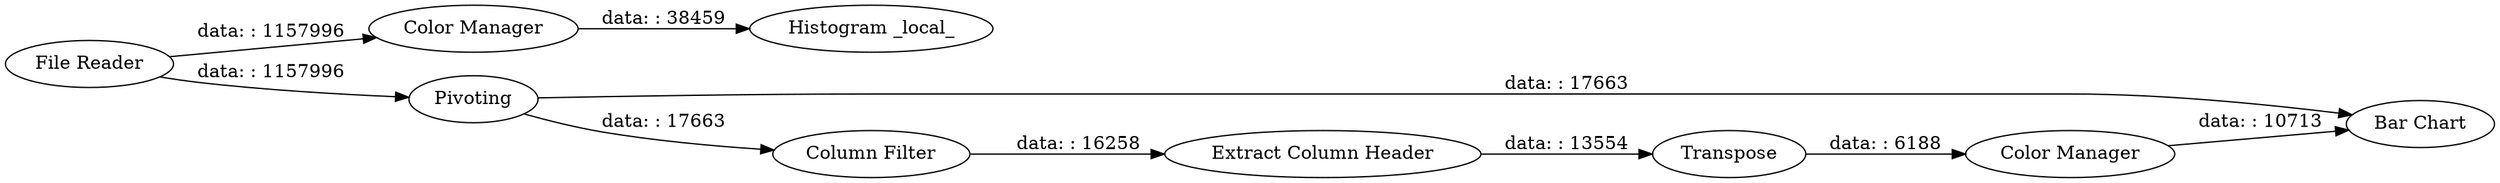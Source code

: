 digraph {
	"-1162928732576501888_20" [label="Bar Chart"]
	"-1162928732576501888_9" [label="Histogram _local_"]
	"-1162928732576501888_25" [label="Extract Column Header"]
	"-1162928732576501888_7" [label="Color Manager"]
	"-1162928732576501888_6" [label="File Reader"]
	"-1162928732576501888_18" [label=Pivoting]
	"-1162928732576501888_27" [label="Column Filter"]
	"-1162928732576501888_28" [label="Color Manager"]
	"-1162928732576501888_26" [label=Transpose]
	"-1162928732576501888_7" -> "-1162928732576501888_9" [label="data: : 38459"]
	"-1162928732576501888_28" -> "-1162928732576501888_20" [label="data: : 10713"]
	"-1162928732576501888_6" -> "-1162928732576501888_18" [label="data: : 1157996"]
	"-1162928732576501888_26" -> "-1162928732576501888_28" [label="data: : 6188"]
	"-1162928732576501888_18" -> "-1162928732576501888_20" [label="data: : 17663"]
	"-1162928732576501888_18" -> "-1162928732576501888_27" [label="data: : 17663"]
	"-1162928732576501888_27" -> "-1162928732576501888_25" [label="data: : 16258"]
	"-1162928732576501888_25" -> "-1162928732576501888_26" [label="data: : 13554"]
	"-1162928732576501888_6" -> "-1162928732576501888_7" [label="data: : 1157996"]
	rankdir=LR
}
